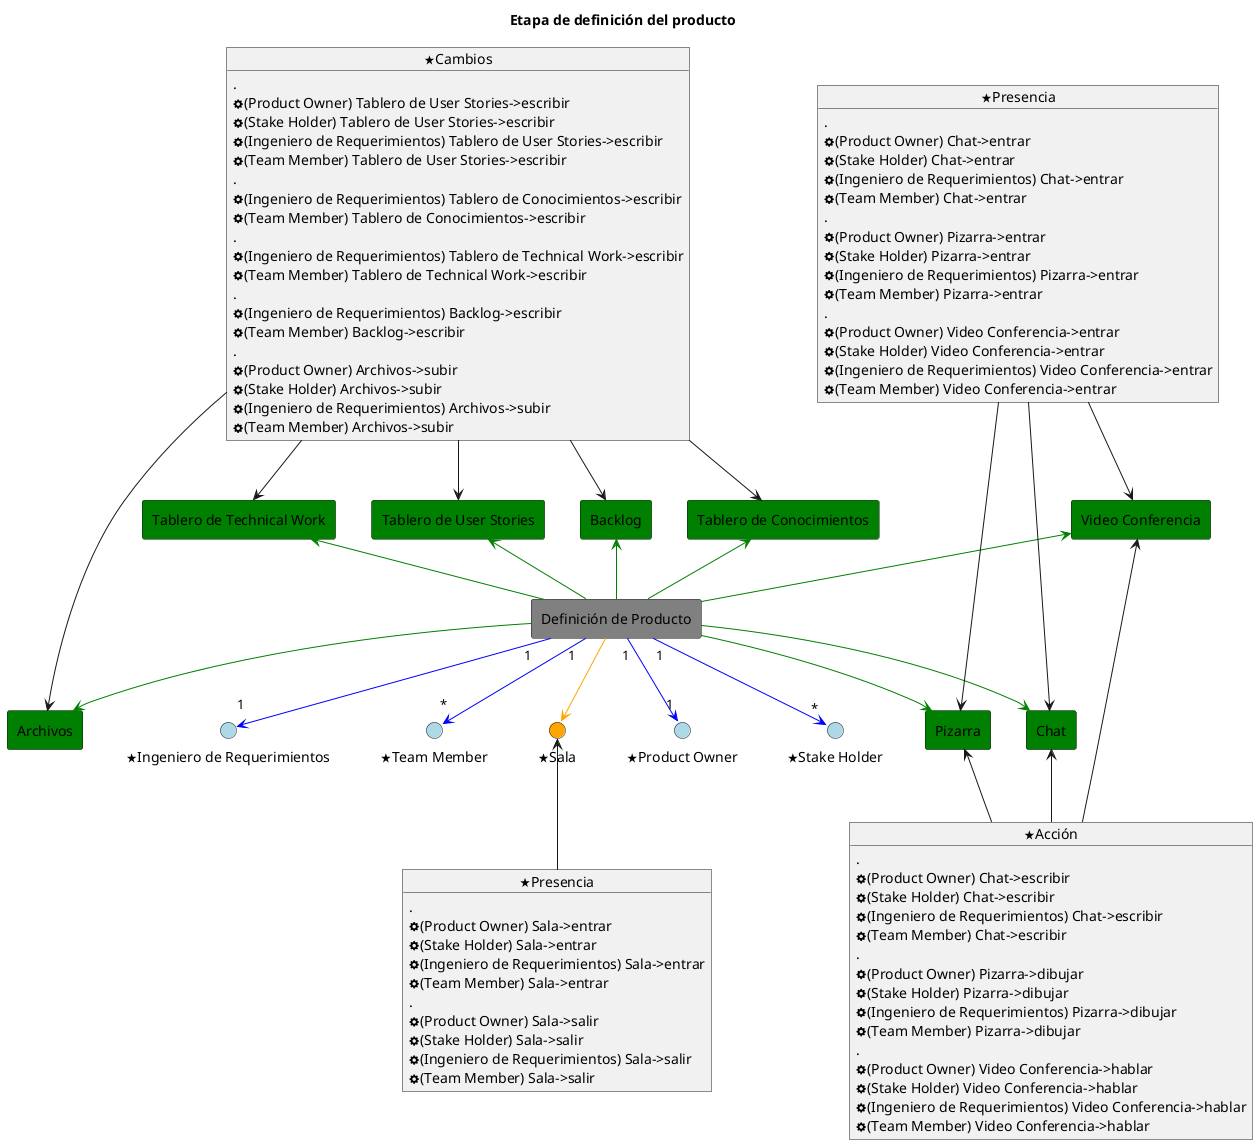 @startuml
title Etapa de definición del producto
allowmixing

() "<&star>Product Owner" as owner #LightBlue
() "<&star>Stake Holder" as sh #LightBlue
() "<&star>Ingeniero de Requerimientos" as rem #LightBlue
() "<&star>Team Member" as tm #LightBlue
() "<&star>Sala" as room #Orange
rectangle "Video Conferencia" as video #Green
rectangle "Definición de Producto" as product #Gray
rectangle "Tablero de User Stories" as user_stories #Green
rectangle "Tablero de Technical Work" as technical_work #Green
rectangle "Tablero de Conocimientos" as knoledge_adquisition #Green
rectangle "Backlog" as product_backlog #Green
rectangle "Chat" as chat #Green
rectangle "Pizarra" as blackboard #Green
rectangle "Archivos" as files #Green

product "1" -d[#Blue]-> "1" owner
product "1" -d[#Blue]-> "*" sh
product "1" -d[#Blue]-> "1" rem
product "1" -d[#Blue]-> "*" tm
product -u[#Green]-> video
product -u[#Green]-> product_backlog
product -u[#Green]-> user_stories
product -u[#Green]-> technical_work
product -u[#Green]-> knoledge_adquisition
product -d[#Orange]-> room
product -d[#Green]-> blackboard
product -d[#Green]-> chat
product -d[#Green]-> files


object "<&star>Presencia" as Presencia {
    .
    <&cog>(Product Owner) Chat->entrar
    <&cog>(Stake Holder) Chat->entrar
    <&cog>(Ingeniero de Requerimientos) Chat->entrar
    <&cog>(Team Member) Chat->entrar
    .
    <&cog>(Product Owner) Pizarra->entrar
    <&cog>(Stake Holder) Pizarra->entrar
    <&cog>(Ingeniero de Requerimientos) Pizarra->entrar
    <&cog>(Team Member) Pizarra->entrar    
    .
    <&cog>(Product Owner) Video Conferencia->entrar
    <&cog>(Stake Holder) Video Conferencia->entrar
    <&cog>(Ingeniero de Requerimientos) Video Conferencia->entrar
    <&cog>(Team Member) Video Conferencia->entrar    

}


Presencia --> video
Presencia --> chat
Presencia --> blackboard


object "<&star>Presencia" as Presencia2 {
    .
    <&cog>(Product Owner) Sala->entrar
    <&cog>(Stake Holder) Sala->entrar
    <&cog>(Ingeniero de Requerimientos) Sala->entrar
    <&cog>(Team Member) Sala->entrar
    .
    <&cog>(Product Owner) Sala->salir
    <&cog>(Stake Holder) Sala->salir
    <&cog>(Ingeniero de Requerimientos) Sala->salir
    <&cog>(Team Member) Sala->salir
}

Presencia2 -u-> room


object "<&star>Acción" as Acción {
    .
    <&cog>(Product Owner) Chat->escribir
    <&cog>(Stake Holder) Chat->escribir
    <&cog>(Ingeniero de Requerimientos) Chat->escribir
    <&cog>(Team Member) Chat->escribir

    .
    <&cog>(Product Owner) Pizarra->dibujar
    <&cog>(Stake Holder) Pizarra->dibujar
    <&cog>(Ingeniero de Requerimientos) Pizarra->dibujar
    <&cog>(Team Member) Pizarra->dibujar
    .
    <&cog>(Product Owner) Video Conferencia->hablar
    <&cog>(Stake Holder) Video Conferencia->hablar
    <&cog>(Ingeniero de Requerimientos) Video Conferencia->hablar
    <&cog>(Team Member) Video Conferencia->hablar    
}

Acción -u-> chat
Acción -u-> blackboard
Acción -u-> video

object "<&star>Cambios" as Cambios {
    .
    <&cog>(Product Owner) Tablero de User Stories->escribir
    <&cog>(Stake Holder) Tablero de User Stories->escribir
    <&cog>(Ingeniero de Requerimientos) Tablero de User Stories->escribir
    <&cog>(Team Member) Tablero de User Stories->escribir
    .
    <&cog>(Ingeniero de Requerimientos) Tablero de Conocimientos->escribir
    <&cog>(Team Member) Tablero de Conocimientos->escribir
    .
    <&cog>(Ingeniero de Requerimientos) Tablero de Technical Work->escribir
    <&cog>(Team Member) Tablero de Technical Work->escribir
    .
    <&cog>(Ingeniero de Requerimientos) Backlog->escribir
    <&cog>(Team Member) Backlog->escribir
    .
    <&cog>(Product Owner) Archivos->subir
    <&cog>(Stake Holder) Archivos->subir
    <&cog>(Ingeniero de Requerimientos) Archivos->subir
    <&cog>(Team Member) Archivos->subir    
}

Cambios -d-> files
Cambios -d-> user_stories
Cambios -d-> technical_work
Cambios -d-> knoledge_adquisition
Cambios -d-> product_backlog

@enduml

/'
    El diagrama de transición de estados dentro de la actividad
    recursos: 
        https://www.mountaingoatsoftware.com/agile/scrum/scrum-tools/product-backlog#:~:text=The%20agile%20product%20backlog%20in,functionality%20desired%20in%20the%20product.&text=The%20Scrum%20product%20backlog%20is,the%20product%20and%20its%20customers.


    consultas:
        si o si todos los estados a choices? o puede haber transferencia a estados directamente sin pasar por choice?
        todos los roles deben estar indicados en cada estado? o puede haber "subroles" ej Ingeniero de Requerimineto --> Team Member


'/
@startuml
title protocolo de definición de producto

state "Presentación/Introducción" as presentation
presentation: Available Operations:
presentation: ==================================================
presentation: (Product Owner) Video->hablar
presentation: (Stake Holder) Video->hablar
presentation: (Team Member) Video->hablar
presentation: (Ingeniero de Requerimientos) Video->hablar
presentation: 
presentation: Transition Operations:
presentation: ==================================================
presentation: (Ingeniero de Requerimientos) Tablero de User Stories->crear

state "Definición de Funcionalidad (nivel usuario)" as a1
a1: Available Operations:
a1: ==================================================
a1: (Product Owner) Video->hablar
a1: (Product Owner) Tablero de User Stories->escribir
a1: (Product Owner) Tablero de User Stories->leer
a1: (Product Owner) chat->escribir
a1: (Product Owner) Pizarra->dibujar
a1: (Product Owner) Archivos->subir
a1: (Product Owner) Archivos->descargar
a1: (Stake Holder) Video->hablar
a1: (Stake Holder) Tablero de User Stories->escribir
a1: (Stake Holder) Tablero de User Stories->leer
a1: (Stake Holder) chat->escribir
a1: (Stake Holder) Pizarra->dibujar
a1: (Stake Holder) Archivos->subir
a1: (Stake Holder) Archivos->descargar
a1: (Ingeniero de Requerimientos) Video->hablar
a1: (Ingeniero de Requeriminetos) Tablero de User Stories->escribir
a1: (Ingeniero de Requeriminetos) Tablero de User Stories->leer
a1: (Ingeniero de Requerimientos) chat->escribir
a1: (Ingeniero de Requerimientos) Pizarra->dibujar
a1: (Ingeniero de Requerimientos) Archivos->subir
a1: (Ingeniero de Requerimientos) Archivos->descargar
a1: (Team Member) Video-> hablar
a1: (Team Member) Tablero de User Stories->escribir
a1: (Team Member) Tablero de User Stories->leer
a1: (Team Member) chat->escribir
a1: (Team Member) Pizarra->dibujar
a1: (Team Member) Archivos->subir
a1: (Team Member) Archivos->descargar
a1:
a1: Transition Operations :
a1: ==================================================
a1: (Ingeniero de Requerimientos) Tablero de User Stories->finalizar


state "Selección de funcionalidad a refinar" as a3
a3: Available Operations:
a3: ==================================================
a3: (Product Owner) Video->hablar
a3: (Product Owner) Tablero de User Stories->leer
a3: (Ingeniero de Requerimientos) Video->hablar
a3: (Ingeniero de Requeriminetos) Tablero de User Stories->leer
a3: (Team Member) Video->hablar
a3: (Team Member) Tablero de User Stories->leer
a3:
a3: Transition Operations:
a3: ==================================================
a3:
a3: (Ingeniero de Requeriminetos) Tablero de User Stories->seleccionar
a3: (Team Member) Tablero de User Stories->seleccionar


state "Análisis y refinamiento de funcionalidad" as a2
a2: Available Operations:
a2: ==================================================
a2: (Product Owner) Video->hablar
a2: (Product Owner) Tablero de User Stories->leer
a2: (Product Owner) chat->escribir
a2: (Product Owner) Pizarra->dibujar
a2: (Product Owner) Archivos->subir
a2: (Product Owner) Archivos->descargar
a2: (Ingeniero de Requerimientos) Video->hablar
a2: (Ingeniero de Requerimientos) chat->escribir
a2: (Ingeniero de Requerimientos) Pizarra->dibujar
a2: (Ingeniero de Requerimientos) Archivos->subir
a2: (Ingeniero de Requerimientos) Archivos->descargar
a2: (Ingeniero de Requerimientos) Tablero de Technical Work->escribir
a2: (Ingeniero de Requerimientos) Tablero de Conocimientos->escribir
a2: (Ingeniero de Requerimientos) Backlog -> escribir
a2: (Team Member) Video->escuchar
a2: (Team Member) chat->escribir
a2: (Team Member) Pizarra->dibujar
a2: (Team Member) Archivos->subir
a2: (Team Member) Archivos->descargar
a2: (Team Member) Tablero de Technical Work->escribir
a2: (Team Member) Tablero de Conocimientos->escribir
a2: (Team Member) Backblog->escribir
a2:
a2: Transition Operations :
a2: ==================================================
a2: (Ingeniero de Requeriminetos) Backblog->commit
a2: (Team Member) Backblog->commit



state "Priorización de Blacklog" as a4
a4: Available Operations:
a4: ==================================================
a4: (Product Owner) Video->hablar
a4: (Product Owner) Backlog->escribir
a4: (Ingeniero de Requeriminetos) Video->hablar
a4: (Ingeniero de Requeriminetos) Backlog->escribir
a4: (Team Member) Video->hablar
a4: (Team Member) Backlog->escribir
a4:
a4: Transition Operations :
a4: ==================================================
a4: (Product Owner) Backlog->finalizar
a4: (Team Member) Backlog->finalizar
a4: (Ingeniero de Requerimientos) Backlog->finalizar

state c1 <<choice>>
 
[*] --> presentation
presentation --> a1
a1 --> a3
a3 --> a2
a2 --> c1
c1 --> a3 : quedan mas user stories a analizar
c1 --> a4 : no quedan mas user stories a analizar
a4 --> [*]

@enduml


